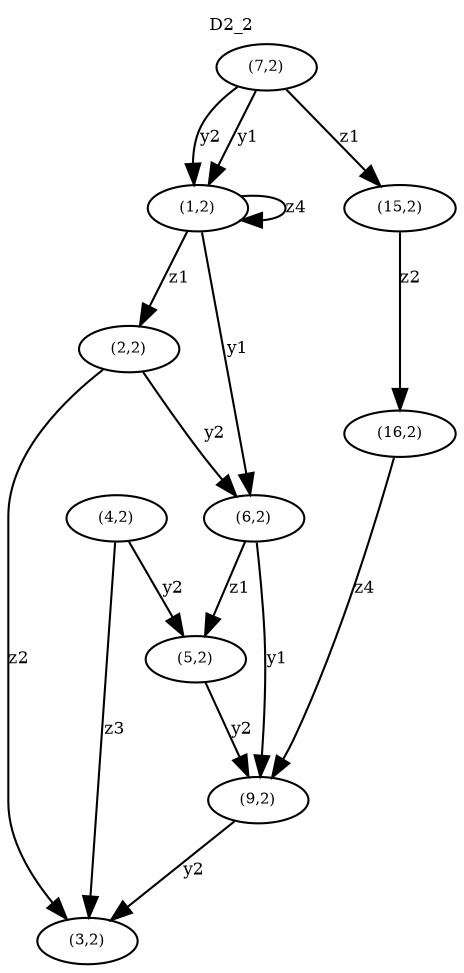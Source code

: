 digraph D2_2 {
"Kv(1,2)" [label="(1,2)",fontsize=7,width=.01,height=.01];
"Kv(1,2)" -> "Kv(1,2)" [label="z4",fontsize=8];
"Kv(1,2)" -> "Kv(6,2)" [label="y1",fontsize=8];
"Kv(1,2)" -> "Kv(2,2)" [label="z1",fontsize=8];
"Kv(2,2)" [label="(2,2)",fontsize=7,width=.01,height=.01];
"Kv(2,2)" -> "Kv(6,2)" [label="y2",fontsize=8];
"Kv(2,2)" -> "Kv(3,2)" [label="z2",fontsize=8];
"Kv(3,2)" [label="(3,2)",fontsize=7,width=.01,height=.01];
"Kv(4,2)" [label="(4,2)",fontsize=7,width=.01,height=.01];
"Kv(4,2)" -> "Kv(5,2)" [label="y2",fontsize=8];
"Kv(4,2)" -> "Kv(3,2)" [label="z3",fontsize=8];
"Kv(5,2)" [label="(5,2)",fontsize=7,width=.01,height=.01];
"Kv(5,2)" -> "Kv(9,2)" [label="y2",fontsize=8];
"Kv(6,2)" [label="(6,2)",fontsize=7,width=.01,height=.01];
"Kv(6,2)" -> "Kv(9,2)" [label="y1",fontsize=8];
"Kv(6,2)" -> "Kv(5,2)" [label="z1",fontsize=8];
"Kv(7,2)" [label="(7,2)",fontsize=7,width=.01,height=.01];
"Kv(7,2)" -> "Kv(1,2)" [label="y1",fontsize=8];
"Kv(7,2)" -> "Kv(1,2)" [label="y2",fontsize=8];
"Kv(7,2)" -> "Kv(15,2)" [label="z1",fontsize=8];
"Kv(9,2)" [label="(9,2)",fontsize=7,width=.01,height=.01];
"Kv(9,2)" -> "Kv(3,2)" [label="y2",fontsize=8];
"Kv(15,2)" [label="(15,2)",fontsize=7,width=.01,height=.01];
"Kv(15,2)" -> "Kv(16,2)" [label="z2",fontsize=8];
"Kv(16,2)" [label="(16,2)",fontsize=7,width=.01,height=.01];
"Kv(16,2)" -> "Kv(9,2)" [label="z4",fontsize=8];labelloc="t";fontsize=8;label= "D2_2" ;}